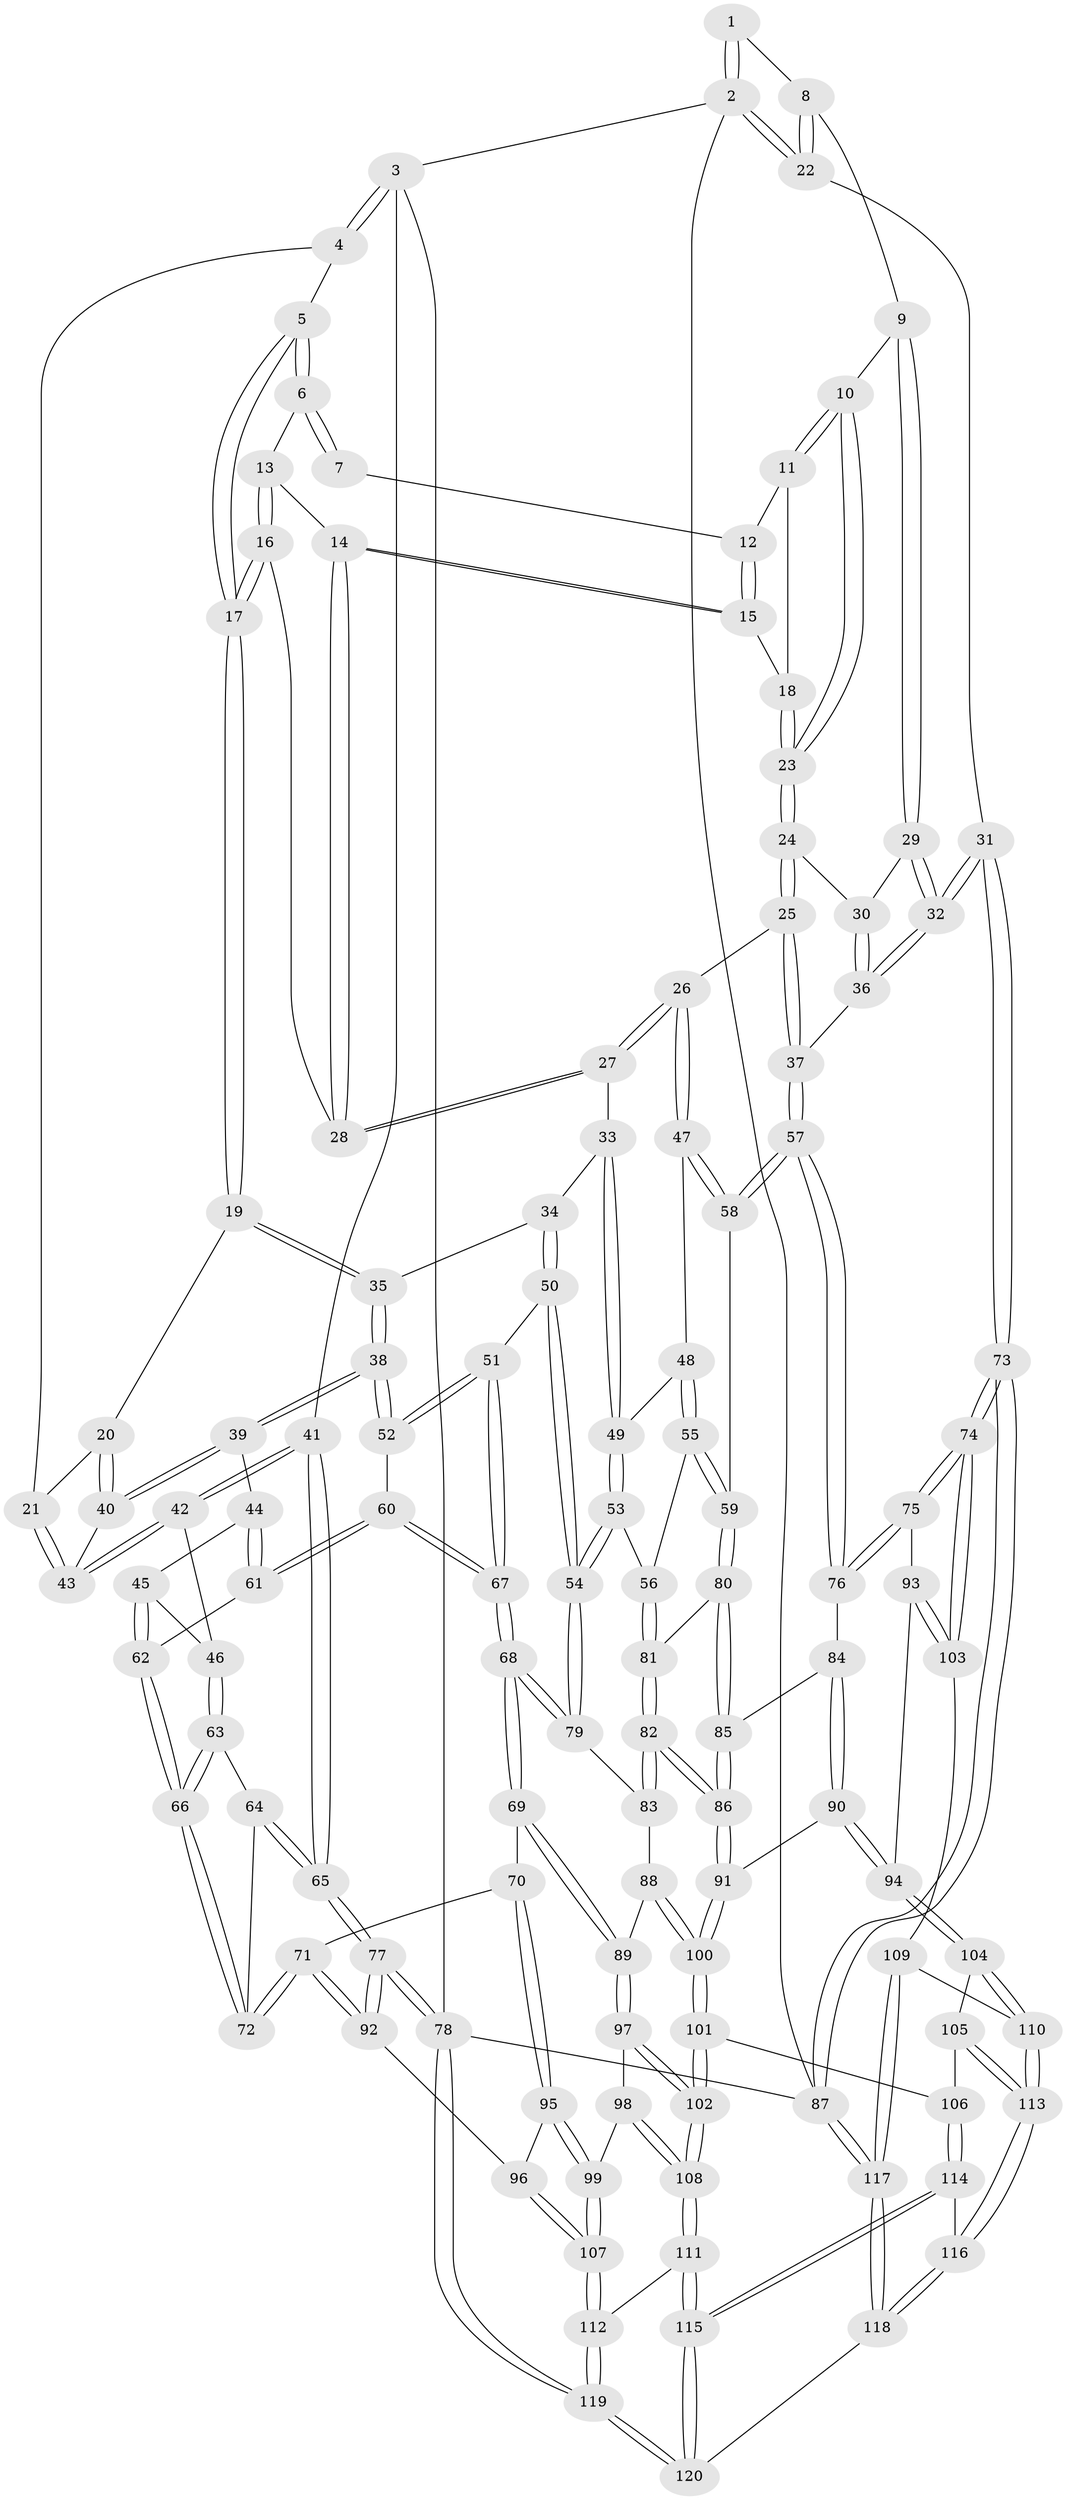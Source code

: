 // coarse degree distribution, {3: 0.1527777777777778, 5: 0.375, 4: 0.4027777777777778, 6: 0.05555555555555555, 8: 0.013888888888888888}
// Generated by graph-tools (version 1.1) at 2025/52/02/27/25 19:52:38]
// undirected, 120 vertices, 297 edges
graph export_dot {
graph [start="1"]
  node [color=gray90,style=filled];
  1 [pos="+0.868447811003615+0"];
  2 [pos="+1+0"];
  3 [pos="+0+0"];
  4 [pos="+0.2613653841680967+0"];
  5 [pos="+0.2794093573450096+0"];
  6 [pos="+0.574530895624736+0"];
  7 [pos="+0.7836135503877202+0"];
  8 [pos="+0.884736335528814+0.039779359767568745"];
  9 [pos="+0.8339692754317758+0.07784829727415414"];
  10 [pos="+0.8155290364304688+0.07248581860992424"];
  11 [pos="+0.7748048901444403+0"];
  12 [pos="+0.7792505564113635+0"];
  13 [pos="+0.5829859091410841+0"];
  14 [pos="+0.6312572147657631+0.06349495074537857"];
  15 [pos="+0.6848969064449222+0.0701222436346313"];
  16 [pos="+0.49037593669563584+0.09569009854547382"];
  17 [pos="+0.39848230351358904+0.1399225507076886"];
  18 [pos="+0.6888193303139618+0.07095911773967957"];
  19 [pos="+0.3972536117086747+0.14661833536360241"];
  20 [pos="+0.3593528932149342+0.1595796634454095"];
  21 [pos="+0.18411055202502805+0.18444675303219707"];
  22 [pos="+1+0.16643624615454589"];
  23 [pos="+0.7420662279802067+0.11438906946375856"];
  24 [pos="+0.742495807639476+0.18779292268204995"];
  25 [pos="+0.7150514623379616+0.25780331042953947"];
  26 [pos="+0.6811486300903111+0.26462406826678747"];
  27 [pos="+0.6143763229800443+0.11142874984597617"];
  28 [pos="+0.6133663339933071+0.08974121047561043"];
  29 [pos="+0.847695774341387+0.10862245307827208"];
  30 [pos="+0.8165088547095797+0.16199628331403435"];
  31 [pos="+1+0.2684549512139417"];
  32 [pos="+1+0.28621859341549616"];
  33 [pos="+0.5033407353850199+0.2304086399750078"];
  34 [pos="+0.4363722311025611+0.20294191446587206"];
  35 [pos="+0.42587079202108835+0.19549106693313564"];
  36 [pos="+0.9871655246122586+0.3174899934185368"];
  37 [pos="+0.9140798590760861+0.3500745155360188"];
  38 [pos="+0.33454188745960384+0.367988420438478"];
  39 [pos="+0.29063376234264027+0.3298592451465832"];
  40 [pos="+0.28747284431070225+0.2894968997688114"];
  41 [pos="+0+0"];
  42 [pos="+0.11687342834814551+0.21826824176651316"];
  43 [pos="+0.18324093407900072+0.18507956881411594"];
  44 [pos="+0.157321358225128+0.3141028947359158"];
  45 [pos="+0.13995167230099445+0.30825862903772516"];
  46 [pos="+0.12849818452272252+0.2987333761575739"];
  47 [pos="+0.6799761152258744+0.2654708937334326"];
  48 [pos="+0.6104403062826315+0.2798003443210018"];
  49 [pos="+0.5201062594683579+0.24345566752036787"];
  50 [pos="+0.45475113588006466+0.4371050896757138"];
  51 [pos="+0.4140427317264724+0.4188453479769435"];
  52 [pos="+0.3354040149607184+0.3718488837331456"];
  53 [pos="+0.4724531689635084+0.4399038105541552"];
  54 [pos="+0.4591811489548606+0.44063352434088787"];
  55 [pos="+0.5546068275637623+0.407444531629888"];
  56 [pos="+0.4730601490902396+0.44000498716007097"];
  57 [pos="+0.8637750593335979+0.4323935035287967"];
  58 [pos="+0.6803362609541387+0.4576494050236206"];
  59 [pos="+0.6741272204529551+0.4632478350580053"];
  60 [pos="+0.27965000768023984+0.4251117418605985"];
  61 [pos="+0.27011829756459416+0.42227414285753023"];
  62 [pos="+0.18007755424748093+0.4269616111412984"];
  63 [pos="+0.07254474408201037+0.36765932505354526"];
  64 [pos="+0+0.4444496258260518"];
  65 [pos="+0+0.4659605784847427"];
  66 [pos="+0.14688117095422207+0.5188886209747435"];
  67 [pos="+0.2695691232586123+0.5283798468057435"];
  68 [pos="+0.26330866214981474+0.5573130147741813"];
  69 [pos="+0.24907900759577778+0.5709998283645787"];
  70 [pos="+0.19563263685157595+0.5819898170641639"];
  71 [pos="+0.15436514290672268+0.5493237375702861"];
  72 [pos="+0.14666347042299924+0.5341954261946381"];
  73 [pos="+1+0.7642537499205067"];
  74 [pos="+1+0.7530011286458504"];
  75 [pos="+0.8639367284218996+0.5843011390130108"];
  76 [pos="+0.8581838029942961+0.5726166605790393"];
  77 [pos="+0+0.7073895433336458"];
  78 [pos="+0+1"];
  79 [pos="+0.40760662425101263+0.5379843076863757"];
  80 [pos="+0.6674544773791934+0.4940120525254396"];
  81 [pos="+0.5308636468186562+0.5133087079413322"];
  82 [pos="+0.5629953190949024+0.6455491190812442"];
  83 [pos="+0.4181675876813286+0.5624715063965741"];
  84 [pos="+0.7475793190647121+0.5750176268458153"];
  85 [pos="+0.6711483164409188+0.5394699063113403"];
  86 [pos="+0.5782806442800287+0.6683484482328068"];
  87 [pos="+1+1"];
  88 [pos="+0.39324795237614457+0.6749133588358459"];
  89 [pos="+0.3429243723433415+0.682011865975152"];
  90 [pos="+0.690157547439659+0.7297243258882002"];
  91 [pos="+0.5787015348003248+0.678211425650553"];
  92 [pos="+0+0.7073358443033481"];
  93 [pos="+0.7543323671577193+0.7203935789810043"];
  94 [pos="+0.7111439033922036+0.745822301124632"];
  95 [pos="+0.16454787195435425+0.6813508337666427"];
  96 [pos="+0.07398269846556468+0.7407303344523961"];
  97 [pos="+0.3410463244247451+0.686063514975729"];
  98 [pos="+0.2987031985267172+0.7740966529791519"];
  99 [pos="+0.26299532818650095+0.780870080144514"];
  100 [pos="+0.5127928010963568+0.7356496933740408"];
  101 [pos="+0.4882949608518202+0.8165184497236176"];
  102 [pos="+0.4517129723479229+0.8440637060545009"];
  103 [pos="+1+0.7678276925989941"];
  104 [pos="+0.7259971825327558+0.8078896653900838"];
  105 [pos="+0.5903194630498546+0.8768153183667089"];
  106 [pos="+0.5673040220199765+0.8738181579129929"];
  107 [pos="+0.1711001536612735+0.9241804735300795"];
  108 [pos="+0.4226364681567502+0.8663771752947065"];
  109 [pos="+0.852760591110588+0.8797724284520138"];
  110 [pos="+0.7597065928247407+0.8538228732897929"];
  111 [pos="+0.4109644613876586+0.9032359234187592"];
  112 [pos="+0.16956568979726072+0.948554481409995"];
  113 [pos="+0.6805137602970797+0.9856128851240141"];
  114 [pos="+0.5648766922858357+0.9001708496754577"];
  115 [pos="+0.47422706805594966+1"];
  116 [pos="+0.661887510018223+1"];
  117 [pos="+0.8731384748922288+1"];
  118 [pos="+0.6534460067623351+1"];
  119 [pos="+0+1"];
  120 [pos="+0.4748669186023357+1"];
  1 -- 2;
  1 -- 2;
  1 -- 8;
  2 -- 3;
  2 -- 22;
  2 -- 22;
  2 -- 87;
  3 -- 4;
  3 -- 4;
  3 -- 41;
  3 -- 78;
  4 -- 5;
  4 -- 21;
  5 -- 6;
  5 -- 6;
  5 -- 17;
  5 -- 17;
  6 -- 7;
  6 -- 7;
  6 -- 13;
  7 -- 12;
  8 -- 9;
  8 -- 22;
  8 -- 22;
  9 -- 10;
  9 -- 29;
  9 -- 29;
  10 -- 11;
  10 -- 11;
  10 -- 23;
  10 -- 23;
  11 -- 12;
  11 -- 18;
  12 -- 15;
  12 -- 15;
  13 -- 14;
  13 -- 16;
  13 -- 16;
  14 -- 15;
  14 -- 15;
  14 -- 28;
  14 -- 28;
  15 -- 18;
  16 -- 17;
  16 -- 17;
  16 -- 28;
  17 -- 19;
  17 -- 19;
  18 -- 23;
  18 -- 23;
  19 -- 20;
  19 -- 35;
  19 -- 35;
  20 -- 21;
  20 -- 40;
  20 -- 40;
  21 -- 43;
  21 -- 43;
  22 -- 31;
  23 -- 24;
  23 -- 24;
  24 -- 25;
  24 -- 25;
  24 -- 30;
  25 -- 26;
  25 -- 37;
  25 -- 37;
  26 -- 27;
  26 -- 27;
  26 -- 47;
  26 -- 47;
  27 -- 28;
  27 -- 28;
  27 -- 33;
  29 -- 30;
  29 -- 32;
  29 -- 32;
  30 -- 36;
  30 -- 36;
  31 -- 32;
  31 -- 32;
  31 -- 73;
  31 -- 73;
  32 -- 36;
  32 -- 36;
  33 -- 34;
  33 -- 49;
  33 -- 49;
  34 -- 35;
  34 -- 50;
  34 -- 50;
  35 -- 38;
  35 -- 38;
  36 -- 37;
  37 -- 57;
  37 -- 57;
  38 -- 39;
  38 -- 39;
  38 -- 52;
  38 -- 52;
  39 -- 40;
  39 -- 40;
  39 -- 44;
  40 -- 43;
  41 -- 42;
  41 -- 42;
  41 -- 65;
  41 -- 65;
  42 -- 43;
  42 -- 43;
  42 -- 46;
  44 -- 45;
  44 -- 61;
  44 -- 61;
  45 -- 46;
  45 -- 62;
  45 -- 62;
  46 -- 63;
  46 -- 63;
  47 -- 48;
  47 -- 58;
  47 -- 58;
  48 -- 49;
  48 -- 55;
  48 -- 55;
  49 -- 53;
  49 -- 53;
  50 -- 51;
  50 -- 54;
  50 -- 54;
  51 -- 52;
  51 -- 52;
  51 -- 67;
  51 -- 67;
  52 -- 60;
  53 -- 54;
  53 -- 54;
  53 -- 56;
  54 -- 79;
  54 -- 79;
  55 -- 56;
  55 -- 59;
  55 -- 59;
  56 -- 81;
  56 -- 81;
  57 -- 58;
  57 -- 58;
  57 -- 76;
  57 -- 76;
  58 -- 59;
  59 -- 80;
  59 -- 80;
  60 -- 61;
  60 -- 61;
  60 -- 67;
  60 -- 67;
  61 -- 62;
  62 -- 66;
  62 -- 66;
  63 -- 64;
  63 -- 66;
  63 -- 66;
  64 -- 65;
  64 -- 65;
  64 -- 72;
  65 -- 77;
  65 -- 77;
  66 -- 72;
  66 -- 72;
  67 -- 68;
  67 -- 68;
  68 -- 69;
  68 -- 69;
  68 -- 79;
  68 -- 79;
  69 -- 70;
  69 -- 89;
  69 -- 89;
  70 -- 71;
  70 -- 95;
  70 -- 95;
  71 -- 72;
  71 -- 72;
  71 -- 92;
  71 -- 92;
  73 -- 74;
  73 -- 74;
  73 -- 87;
  73 -- 87;
  74 -- 75;
  74 -- 75;
  74 -- 103;
  74 -- 103;
  75 -- 76;
  75 -- 76;
  75 -- 93;
  76 -- 84;
  77 -- 78;
  77 -- 78;
  77 -- 92;
  77 -- 92;
  78 -- 119;
  78 -- 119;
  78 -- 87;
  79 -- 83;
  80 -- 81;
  80 -- 85;
  80 -- 85;
  81 -- 82;
  81 -- 82;
  82 -- 83;
  82 -- 83;
  82 -- 86;
  82 -- 86;
  83 -- 88;
  84 -- 85;
  84 -- 90;
  84 -- 90;
  85 -- 86;
  85 -- 86;
  86 -- 91;
  86 -- 91;
  87 -- 117;
  87 -- 117;
  88 -- 89;
  88 -- 100;
  88 -- 100;
  89 -- 97;
  89 -- 97;
  90 -- 91;
  90 -- 94;
  90 -- 94;
  91 -- 100;
  91 -- 100;
  92 -- 96;
  93 -- 94;
  93 -- 103;
  93 -- 103;
  94 -- 104;
  94 -- 104;
  95 -- 96;
  95 -- 99;
  95 -- 99;
  96 -- 107;
  96 -- 107;
  97 -- 98;
  97 -- 102;
  97 -- 102;
  98 -- 99;
  98 -- 108;
  98 -- 108;
  99 -- 107;
  99 -- 107;
  100 -- 101;
  100 -- 101;
  101 -- 102;
  101 -- 102;
  101 -- 106;
  102 -- 108;
  102 -- 108;
  103 -- 109;
  104 -- 105;
  104 -- 110;
  104 -- 110;
  105 -- 106;
  105 -- 113;
  105 -- 113;
  106 -- 114;
  106 -- 114;
  107 -- 112;
  107 -- 112;
  108 -- 111;
  108 -- 111;
  109 -- 110;
  109 -- 117;
  109 -- 117;
  110 -- 113;
  110 -- 113;
  111 -- 112;
  111 -- 115;
  111 -- 115;
  112 -- 119;
  112 -- 119;
  113 -- 116;
  113 -- 116;
  114 -- 115;
  114 -- 115;
  114 -- 116;
  115 -- 120;
  115 -- 120;
  116 -- 118;
  116 -- 118;
  117 -- 118;
  117 -- 118;
  118 -- 120;
  119 -- 120;
  119 -- 120;
}
